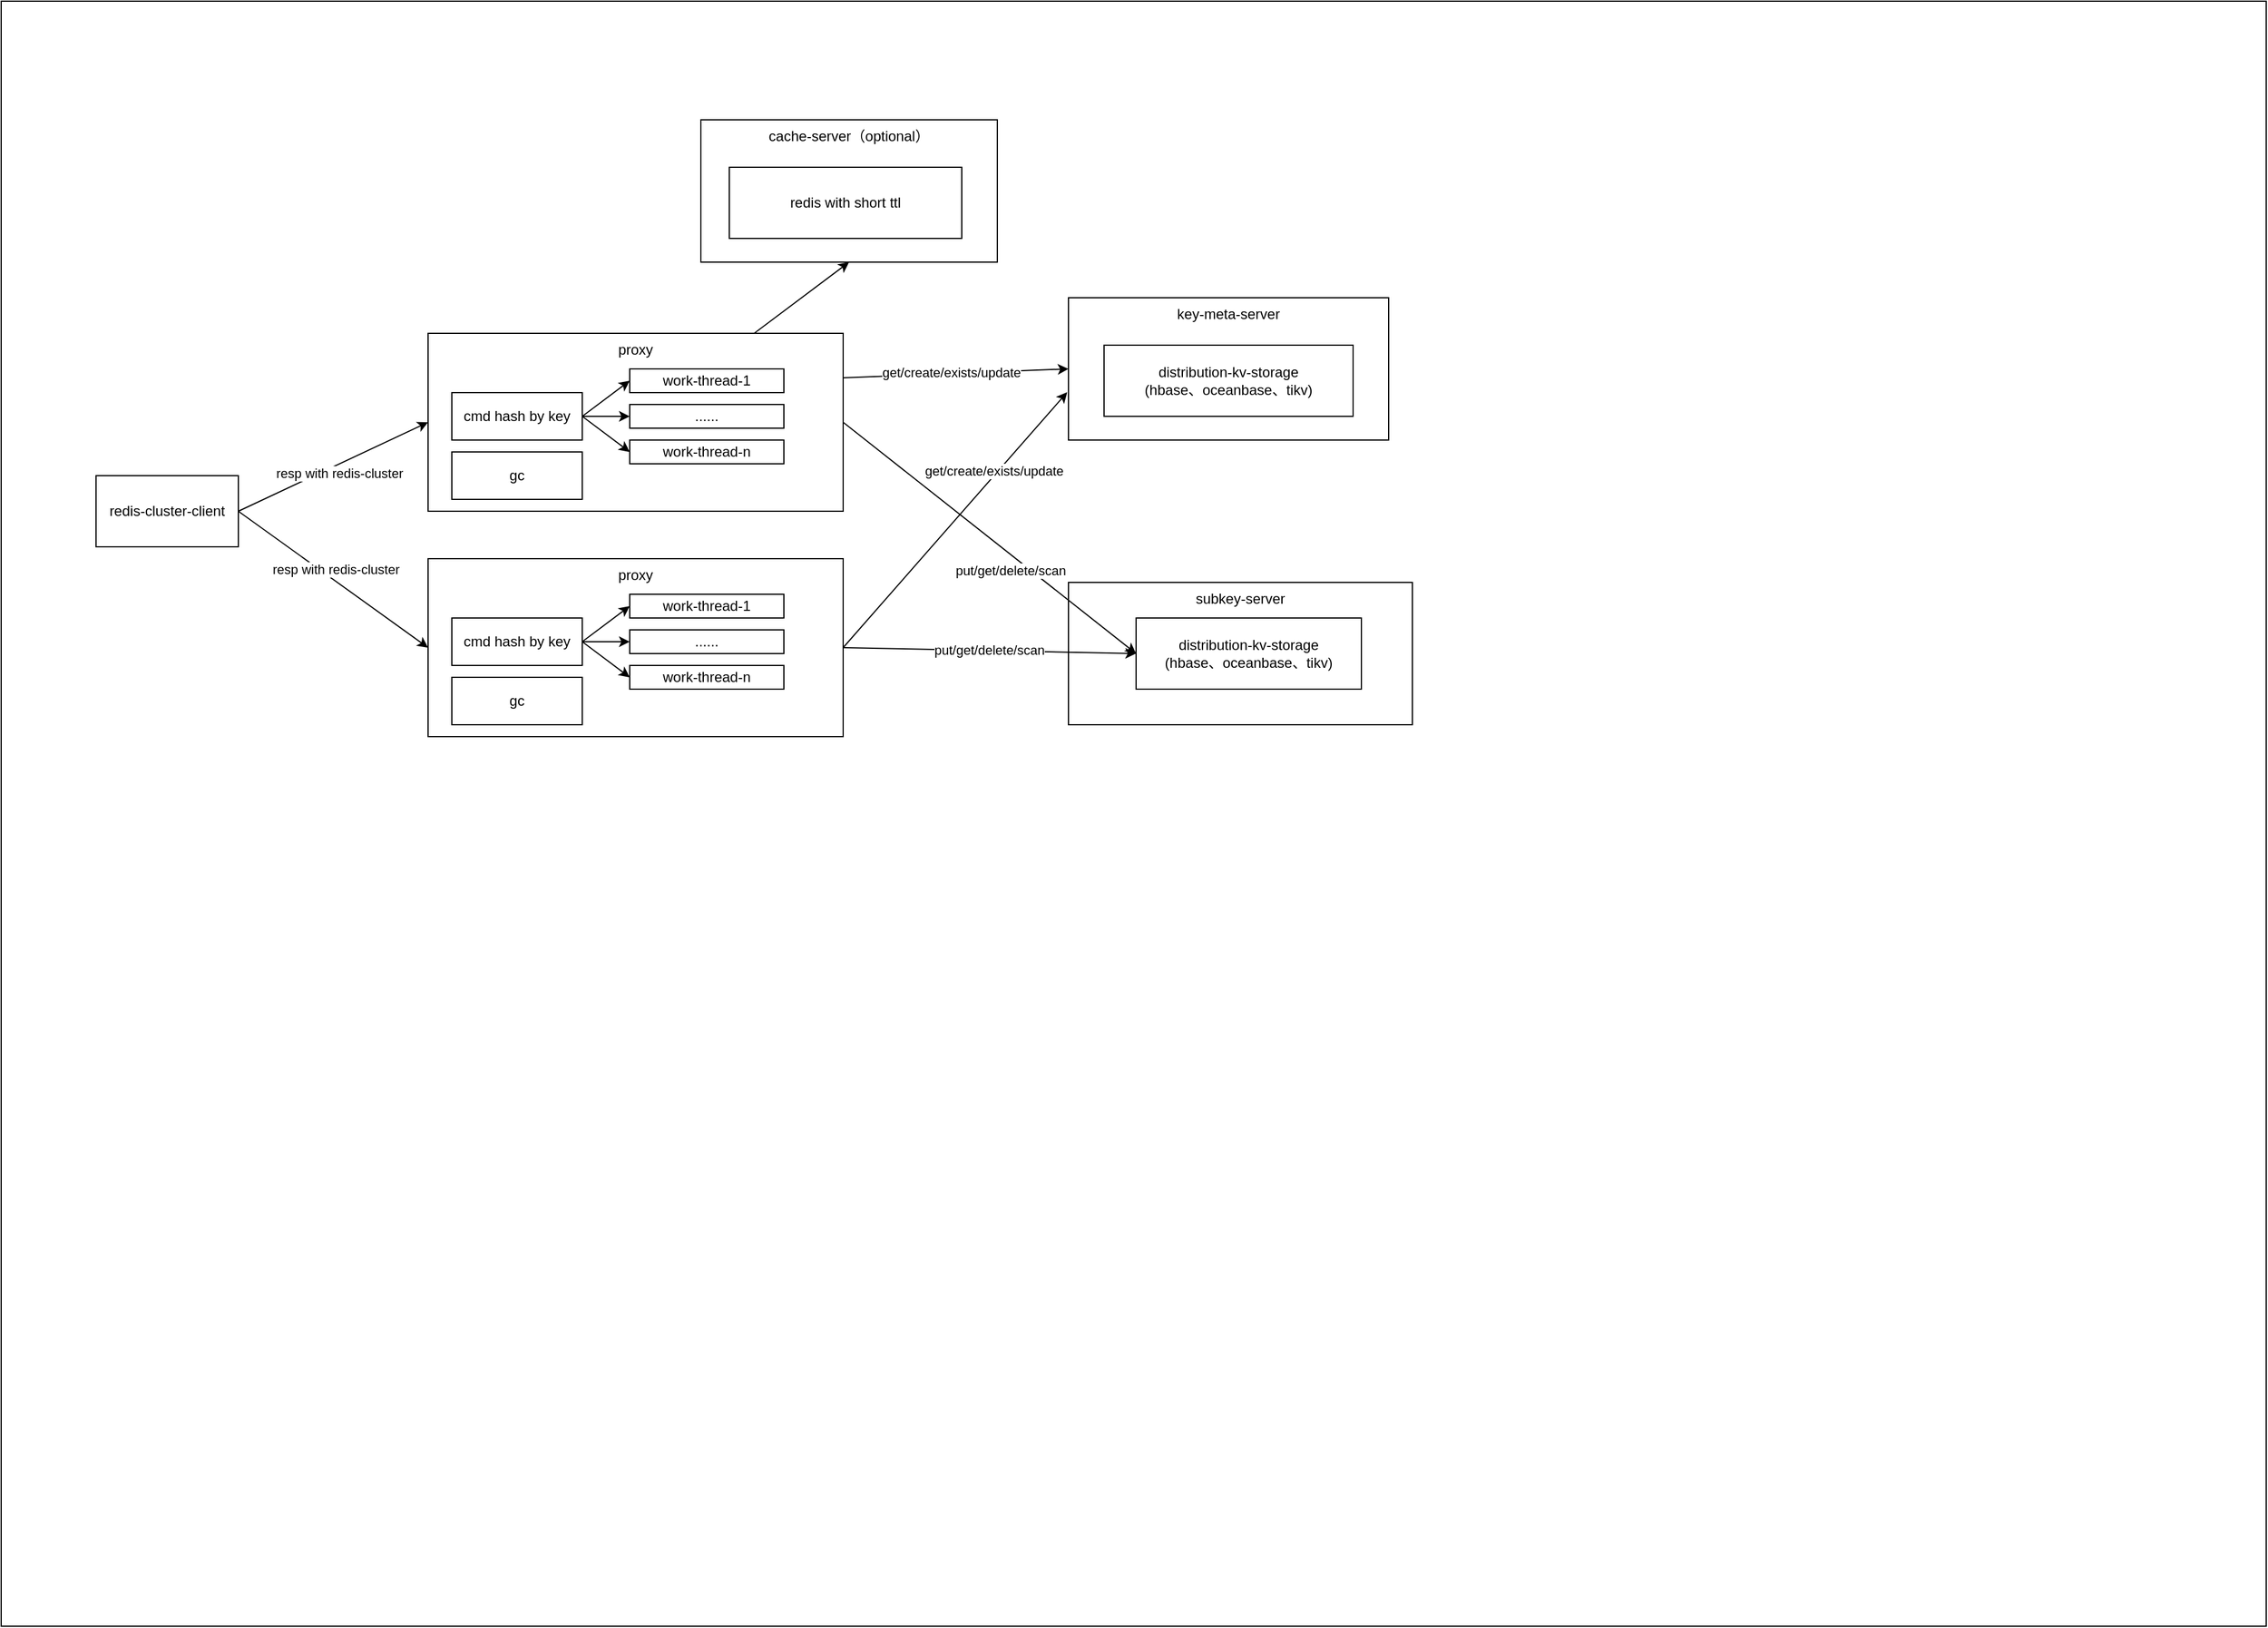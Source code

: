 <mxfile version="15.7.3" type="device"><diagram id="o1No5w5e2C0mr1RDffPZ" name="第 1 页"><mxGraphModel dx="1933" dy="1951" grid="1" gridSize="10" guides="1" tooltips="1" connect="1" arrows="1" fold="1" page="1" pageScale="1" pageWidth="827" pageHeight="1169" math="0" shadow="0"><root><mxCell id="0"/><mxCell id="1" parent="0"/><mxCell id="XtNyq979aYQA_N7XDXrr-3" value="" style="rounded=0;whiteSpace=wrap;html=1;" parent="1" vertex="1"><mxGeometry x="-320" y="-10" width="1910" height="1370" as="geometry"/></mxCell><mxCell id="UChXHJEN9ljBEmfBSVpz-31" value="subkey-server" style="rounded=0;whiteSpace=wrap;html=1;verticalAlign=top;" parent="1" vertex="1"><mxGeometry x="580" y="480" width="290" height="120" as="geometry"/></mxCell><mxCell id="UChXHJEN9ljBEmfBSVpz-1" value="proxy" style="rounded=0;whiteSpace=wrap;html=1;verticalAlign=top;" parent="1" vertex="1"><mxGeometry x="40" y="270" width="350" height="150" as="geometry"/></mxCell><mxCell id="UChXHJEN9ljBEmfBSVpz-4" value="redis-cluster-client" style="rounded=0;whiteSpace=wrap;html=1;verticalAlign=middle;" parent="1" vertex="1"><mxGeometry x="-240" y="390" width="120" height="60" as="geometry"/></mxCell><mxCell id="UChXHJEN9ljBEmfBSVpz-5" value="" style="endArrow=classic;html=1;rounded=0;exitX=1;exitY=0.5;exitDx=0;exitDy=0;entryX=0;entryY=0.5;entryDx=0;entryDy=0;" parent="1" source="UChXHJEN9ljBEmfBSVpz-4" target="UChXHJEN9ljBEmfBSVpz-1" edge="1"><mxGeometry width="50" height="50" relative="1" as="geometry"><mxPoint x="390" y="420" as="sourcePoint"/><mxPoint x="440" y="370" as="targetPoint"/></mxGeometry></mxCell><mxCell id="UChXHJEN9ljBEmfBSVpz-7" value="resp with redis-cluster" style="edgeLabel;html=1;align=center;verticalAlign=middle;resizable=0;points=[];" parent="UChXHJEN9ljBEmfBSVpz-5" vertex="1" connectable="0"><mxGeometry x="-0.213" relative="1" as="geometry"><mxPoint x="22" y="-3" as="offset"/></mxGeometry></mxCell><mxCell id="UChXHJEN9ljBEmfBSVpz-6" value="" style="endArrow=classic;html=1;rounded=0;exitX=1;exitY=0.5;exitDx=0;exitDy=0;entryX=0;entryY=0.5;entryDx=0;entryDy=0;" parent="1" source="UChXHJEN9ljBEmfBSVpz-4" target="UChXHJEN9ljBEmfBSVpz-22" edge="1"><mxGeometry width="50" height="50" relative="1" as="geometry"><mxPoint x="80" y="400" as="sourcePoint"/><mxPoint x="50" y="490" as="targetPoint"/></mxGeometry></mxCell><mxCell id="UChXHJEN9ljBEmfBSVpz-9" value="resp with redis-cluster" style="edgeLabel;html=1;align=center;verticalAlign=middle;resizable=0;points=[];" parent="UChXHJEN9ljBEmfBSVpz-6" vertex="1" connectable="0"><mxGeometry x="-0.132" y="-3" relative="1" as="geometry"><mxPoint x="14" y="-4" as="offset"/></mxGeometry></mxCell><mxCell id="UChXHJEN9ljBEmfBSVpz-10" value="distribution-kv-storage&lt;br&gt;(hbase、oceanbase、tikv)" style="rounded=0;whiteSpace=wrap;html=1;" parent="1" vertex="1"><mxGeometry x="637" y="510" width="190" height="60" as="geometry"/></mxCell><mxCell id="UChXHJEN9ljBEmfBSVpz-11" value="" style="endArrow=classic;html=1;rounded=0;entryX=0;entryY=0.5;entryDx=0;entryDy=0;exitX=1;exitY=0.5;exitDx=0;exitDy=0;" parent="1" source="UChXHJEN9ljBEmfBSVpz-1" target="UChXHJEN9ljBEmfBSVpz-10" edge="1"><mxGeometry width="50" height="50" relative="1" as="geometry"><mxPoint x="390" y="410" as="sourcePoint"/><mxPoint x="440" y="360" as="targetPoint"/></mxGeometry></mxCell><mxCell id="UChXHJEN9ljBEmfBSVpz-12" value="put/get/delete/scan" style="edgeLabel;html=1;align=center;verticalAlign=middle;resizable=0;points=[];" parent="UChXHJEN9ljBEmfBSVpz-11" vertex="1" connectable="0"><mxGeometry x="-0.14" y="-4" relative="1" as="geometry"><mxPoint x="37" y="38" as="offset"/></mxGeometry></mxCell><mxCell id="UChXHJEN9ljBEmfBSVpz-13" value="put/get/delete/scan" style="endArrow=classic;html=1;rounded=0;entryX=0;entryY=0.5;entryDx=0;entryDy=0;exitX=1;exitY=0.5;exitDx=0;exitDy=0;" parent="1" source="UChXHJEN9ljBEmfBSVpz-22" target="UChXHJEN9ljBEmfBSVpz-10" edge="1"><mxGeometry width="50" height="50" relative="1" as="geometry"><mxPoint x="420" y="510" as="sourcePoint"/><mxPoint x="440" y="360" as="targetPoint"/></mxGeometry></mxCell><mxCell id="UChXHJEN9ljBEmfBSVpz-14" value="work-thread-1" style="rounded=0;whiteSpace=wrap;html=1;verticalAlign=middle;" parent="1" vertex="1"><mxGeometry x="210" y="300" width="130" height="20" as="geometry"/></mxCell><mxCell id="UChXHJEN9ljBEmfBSVpz-15" value="......" style="rounded=0;whiteSpace=wrap;html=1;verticalAlign=middle;" parent="1" vertex="1"><mxGeometry x="210" y="330" width="130" height="20" as="geometry"/></mxCell><mxCell id="UChXHJEN9ljBEmfBSVpz-16" value="work-thread-n" style="rounded=0;whiteSpace=wrap;html=1;verticalAlign=middle;" parent="1" vertex="1"><mxGeometry x="210" y="360" width="130" height="20" as="geometry"/></mxCell><mxCell id="UChXHJEN9ljBEmfBSVpz-17" value="cmd hash by key" style="rounded=0;whiteSpace=wrap;html=1;verticalAlign=middle;" parent="1" vertex="1"><mxGeometry x="60" y="320" width="110" height="40" as="geometry"/></mxCell><mxCell id="UChXHJEN9ljBEmfBSVpz-18" value="" style="endArrow=classic;html=1;rounded=0;entryX=0;entryY=0.5;entryDx=0;entryDy=0;exitX=1;exitY=0.5;exitDx=0;exitDy=0;" parent="1" source="UChXHJEN9ljBEmfBSVpz-17" target="UChXHJEN9ljBEmfBSVpz-14" edge="1"><mxGeometry width="50" height="50" relative="1" as="geometry"><mxPoint x="110" y="400" as="sourcePoint"/><mxPoint x="160" y="350" as="targetPoint"/></mxGeometry></mxCell><mxCell id="UChXHJEN9ljBEmfBSVpz-19" value="" style="endArrow=classic;html=1;rounded=0;entryX=0;entryY=0.5;entryDx=0;entryDy=0;exitX=1;exitY=0.5;exitDx=0;exitDy=0;" parent="1" source="UChXHJEN9ljBEmfBSVpz-17" target="UChXHJEN9ljBEmfBSVpz-15" edge="1"><mxGeometry width="50" height="50" relative="1" as="geometry"><mxPoint x="110" y="400" as="sourcePoint"/><mxPoint x="160" y="350" as="targetPoint"/></mxGeometry></mxCell><mxCell id="UChXHJEN9ljBEmfBSVpz-20" value="" style="endArrow=classic;html=1;rounded=0;entryX=0;entryY=0.5;entryDx=0;entryDy=0;exitX=1;exitY=0.5;exitDx=0;exitDy=0;" parent="1" source="UChXHJEN9ljBEmfBSVpz-17" target="UChXHJEN9ljBEmfBSVpz-16" edge="1"><mxGeometry width="50" height="50" relative="1" as="geometry"><mxPoint x="110" y="400" as="sourcePoint"/><mxPoint x="160" y="350" as="targetPoint"/></mxGeometry></mxCell><mxCell id="UChXHJEN9ljBEmfBSVpz-22" value="proxy" style="rounded=0;whiteSpace=wrap;html=1;verticalAlign=top;" parent="1" vertex="1"><mxGeometry x="40" y="460" width="350" height="150" as="geometry"/></mxCell><mxCell id="UChXHJEN9ljBEmfBSVpz-23" value="work-thread-1" style="rounded=0;whiteSpace=wrap;html=1;verticalAlign=middle;" parent="1" vertex="1"><mxGeometry x="210" y="490" width="130" height="20" as="geometry"/></mxCell><mxCell id="UChXHJEN9ljBEmfBSVpz-24" value="......" style="rounded=0;whiteSpace=wrap;html=1;verticalAlign=middle;" parent="1" vertex="1"><mxGeometry x="210" y="520" width="130" height="20" as="geometry"/></mxCell><mxCell id="UChXHJEN9ljBEmfBSVpz-25" value="work-thread-n" style="rounded=0;whiteSpace=wrap;html=1;verticalAlign=middle;" parent="1" vertex="1"><mxGeometry x="210" y="550" width="130" height="20" as="geometry"/></mxCell><mxCell id="UChXHJEN9ljBEmfBSVpz-26" value="cmd hash by key" style="rounded=0;whiteSpace=wrap;html=1;verticalAlign=middle;" parent="1" vertex="1"><mxGeometry x="60" y="510" width="110" height="40" as="geometry"/></mxCell><mxCell id="UChXHJEN9ljBEmfBSVpz-27" value="" style="endArrow=classic;html=1;rounded=0;entryX=0;entryY=0.5;entryDx=0;entryDy=0;exitX=1;exitY=0.5;exitDx=0;exitDy=0;" parent="1" source="UChXHJEN9ljBEmfBSVpz-26" target="UChXHJEN9ljBEmfBSVpz-23" edge="1"><mxGeometry width="50" height="50" relative="1" as="geometry"><mxPoint x="110" y="590" as="sourcePoint"/><mxPoint x="160" y="540" as="targetPoint"/></mxGeometry></mxCell><mxCell id="UChXHJEN9ljBEmfBSVpz-28" value="" style="endArrow=classic;html=1;rounded=0;entryX=0;entryY=0.5;entryDx=0;entryDy=0;exitX=1;exitY=0.5;exitDx=0;exitDy=0;" parent="1" source="UChXHJEN9ljBEmfBSVpz-26" target="UChXHJEN9ljBEmfBSVpz-24" edge="1"><mxGeometry width="50" height="50" relative="1" as="geometry"><mxPoint x="110" y="590" as="sourcePoint"/><mxPoint x="160" y="540" as="targetPoint"/></mxGeometry></mxCell><mxCell id="UChXHJEN9ljBEmfBSVpz-29" value="" style="endArrow=classic;html=1;rounded=0;entryX=0;entryY=0.5;entryDx=0;entryDy=0;exitX=1;exitY=0.5;exitDx=0;exitDy=0;" parent="1" source="UChXHJEN9ljBEmfBSVpz-26" target="UChXHJEN9ljBEmfBSVpz-25" edge="1"><mxGeometry width="50" height="50" relative="1" as="geometry"><mxPoint x="110" y="590" as="sourcePoint"/><mxPoint x="160" y="540" as="targetPoint"/></mxGeometry></mxCell><mxCell id="UChXHJEN9ljBEmfBSVpz-30" value="key-meta-server" style="rounded=0;whiteSpace=wrap;html=1;verticalAlign=top;" parent="1" vertex="1"><mxGeometry x="580" y="240" width="270" height="120" as="geometry"/></mxCell><mxCell id="UChXHJEN9ljBEmfBSVpz-32" value="" style="endArrow=classic;html=1;rounded=0;entryX=0;entryY=0.5;entryDx=0;entryDy=0;exitX=1;exitY=0.25;exitDx=0;exitDy=0;" parent="1" source="UChXHJEN9ljBEmfBSVpz-1" target="UChXHJEN9ljBEmfBSVpz-30" edge="1"><mxGeometry width="50" height="50" relative="1" as="geometry"><mxPoint x="490" y="400" as="sourcePoint"/><mxPoint x="540" y="350" as="targetPoint"/></mxGeometry></mxCell><mxCell id="UChXHJEN9ljBEmfBSVpz-34" value="get/create/exists/update" style="edgeLabel;html=1;align=center;verticalAlign=middle;resizable=0;points=[];" parent="UChXHJEN9ljBEmfBSVpz-32" vertex="1" connectable="0"><mxGeometry x="-0.042" y="1" relative="1" as="geometry"><mxPoint as="offset"/></mxGeometry></mxCell><mxCell id="UChXHJEN9ljBEmfBSVpz-33" value="" style="endArrow=classic;html=1;rounded=0;entryX=-0.004;entryY=0.664;entryDx=0;entryDy=0;entryPerimeter=0;exitX=1;exitY=0.5;exitDx=0;exitDy=0;" parent="1" source="UChXHJEN9ljBEmfBSVpz-22" target="UChXHJEN9ljBEmfBSVpz-30" edge="1"><mxGeometry width="50" height="50" relative="1" as="geometry"><mxPoint x="490" y="400" as="sourcePoint"/><mxPoint x="540" y="350" as="targetPoint"/></mxGeometry></mxCell><mxCell id="UChXHJEN9ljBEmfBSVpz-35" value="get/create/exists/update" style="edgeLabel;html=1;align=center;verticalAlign=middle;resizable=0;points=[];" parent="UChXHJEN9ljBEmfBSVpz-33" vertex="1" connectable="0"><mxGeometry x="0.369" y="3" relative="1" as="geometry"><mxPoint as="offset"/></mxGeometry></mxCell><mxCell id="UChXHJEN9ljBEmfBSVpz-36" value="distribution-kv-storage&lt;br&gt;(hbase、oceanbase、tikv)" style="rounded=0;whiteSpace=wrap;html=1;verticalAlign=middle;" parent="1" vertex="1"><mxGeometry x="610" y="280" width="210" height="60" as="geometry"/></mxCell><mxCell id="UChXHJEN9ljBEmfBSVpz-37" value="cache-server（optional）" style="rounded=0;whiteSpace=wrap;html=1;verticalAlign=top;" parent="1" vertex="1"><mxGeometry x="270" y="90" width="250" height="120" as="geometry"/></mxCell><mxCell id="UChXHJEN9ljBEmfBSVpz-38" value="redis with short ttl" style="rounded=0;whiteSpace=wrap;html=1;verticalAlign=middle;" parent="1" vertex="1"><mxGeometry x="294" y="130" width="196" height="60" as="geometry"/></mxCell><mxCell id="UChXHJEN9ljBEmfBSVpz-39" value="" style="endArrow=classic;html=1;rounded=0;entryX=0.5;entryY=1;entryDx=0;entryDy=0;" parent="1" source="UChXHJEN9ljBEmfBSVpz-1" target="UChXHJEN9ljBEmfBSVpz-37" edge="1"><mxGeometry width="50" height="50" relative="1" as="geometry"><mxPoint x="490" y="410" as="sourcePoint"/><mxPoint x="540" y="360" as="targetPoint"/></mxGeometry></mxCell><mxCell id="XtNyq979aYQA_N7XDXrr-1" value="gc" style="rounded=0;whiteSpace=wrap;html=1;verticalAlign=middle;" parent="1" vertex="1"><mxGeometry x="60" y="370" width="110" height="40" as="geometry"/></mxCell><mxCell id="XtNyq979aYQA_N7XDXrr-2" value="gc" style="rounded=0;whiteSpace=wrap;html=1;verticalAlign=middle;" parent="1" vertex="1"><mxGeometry x="60" y="560" width="110" height="40" as="geometry"/></mxCell></root></mxGraphModel></diagram></mxfile>